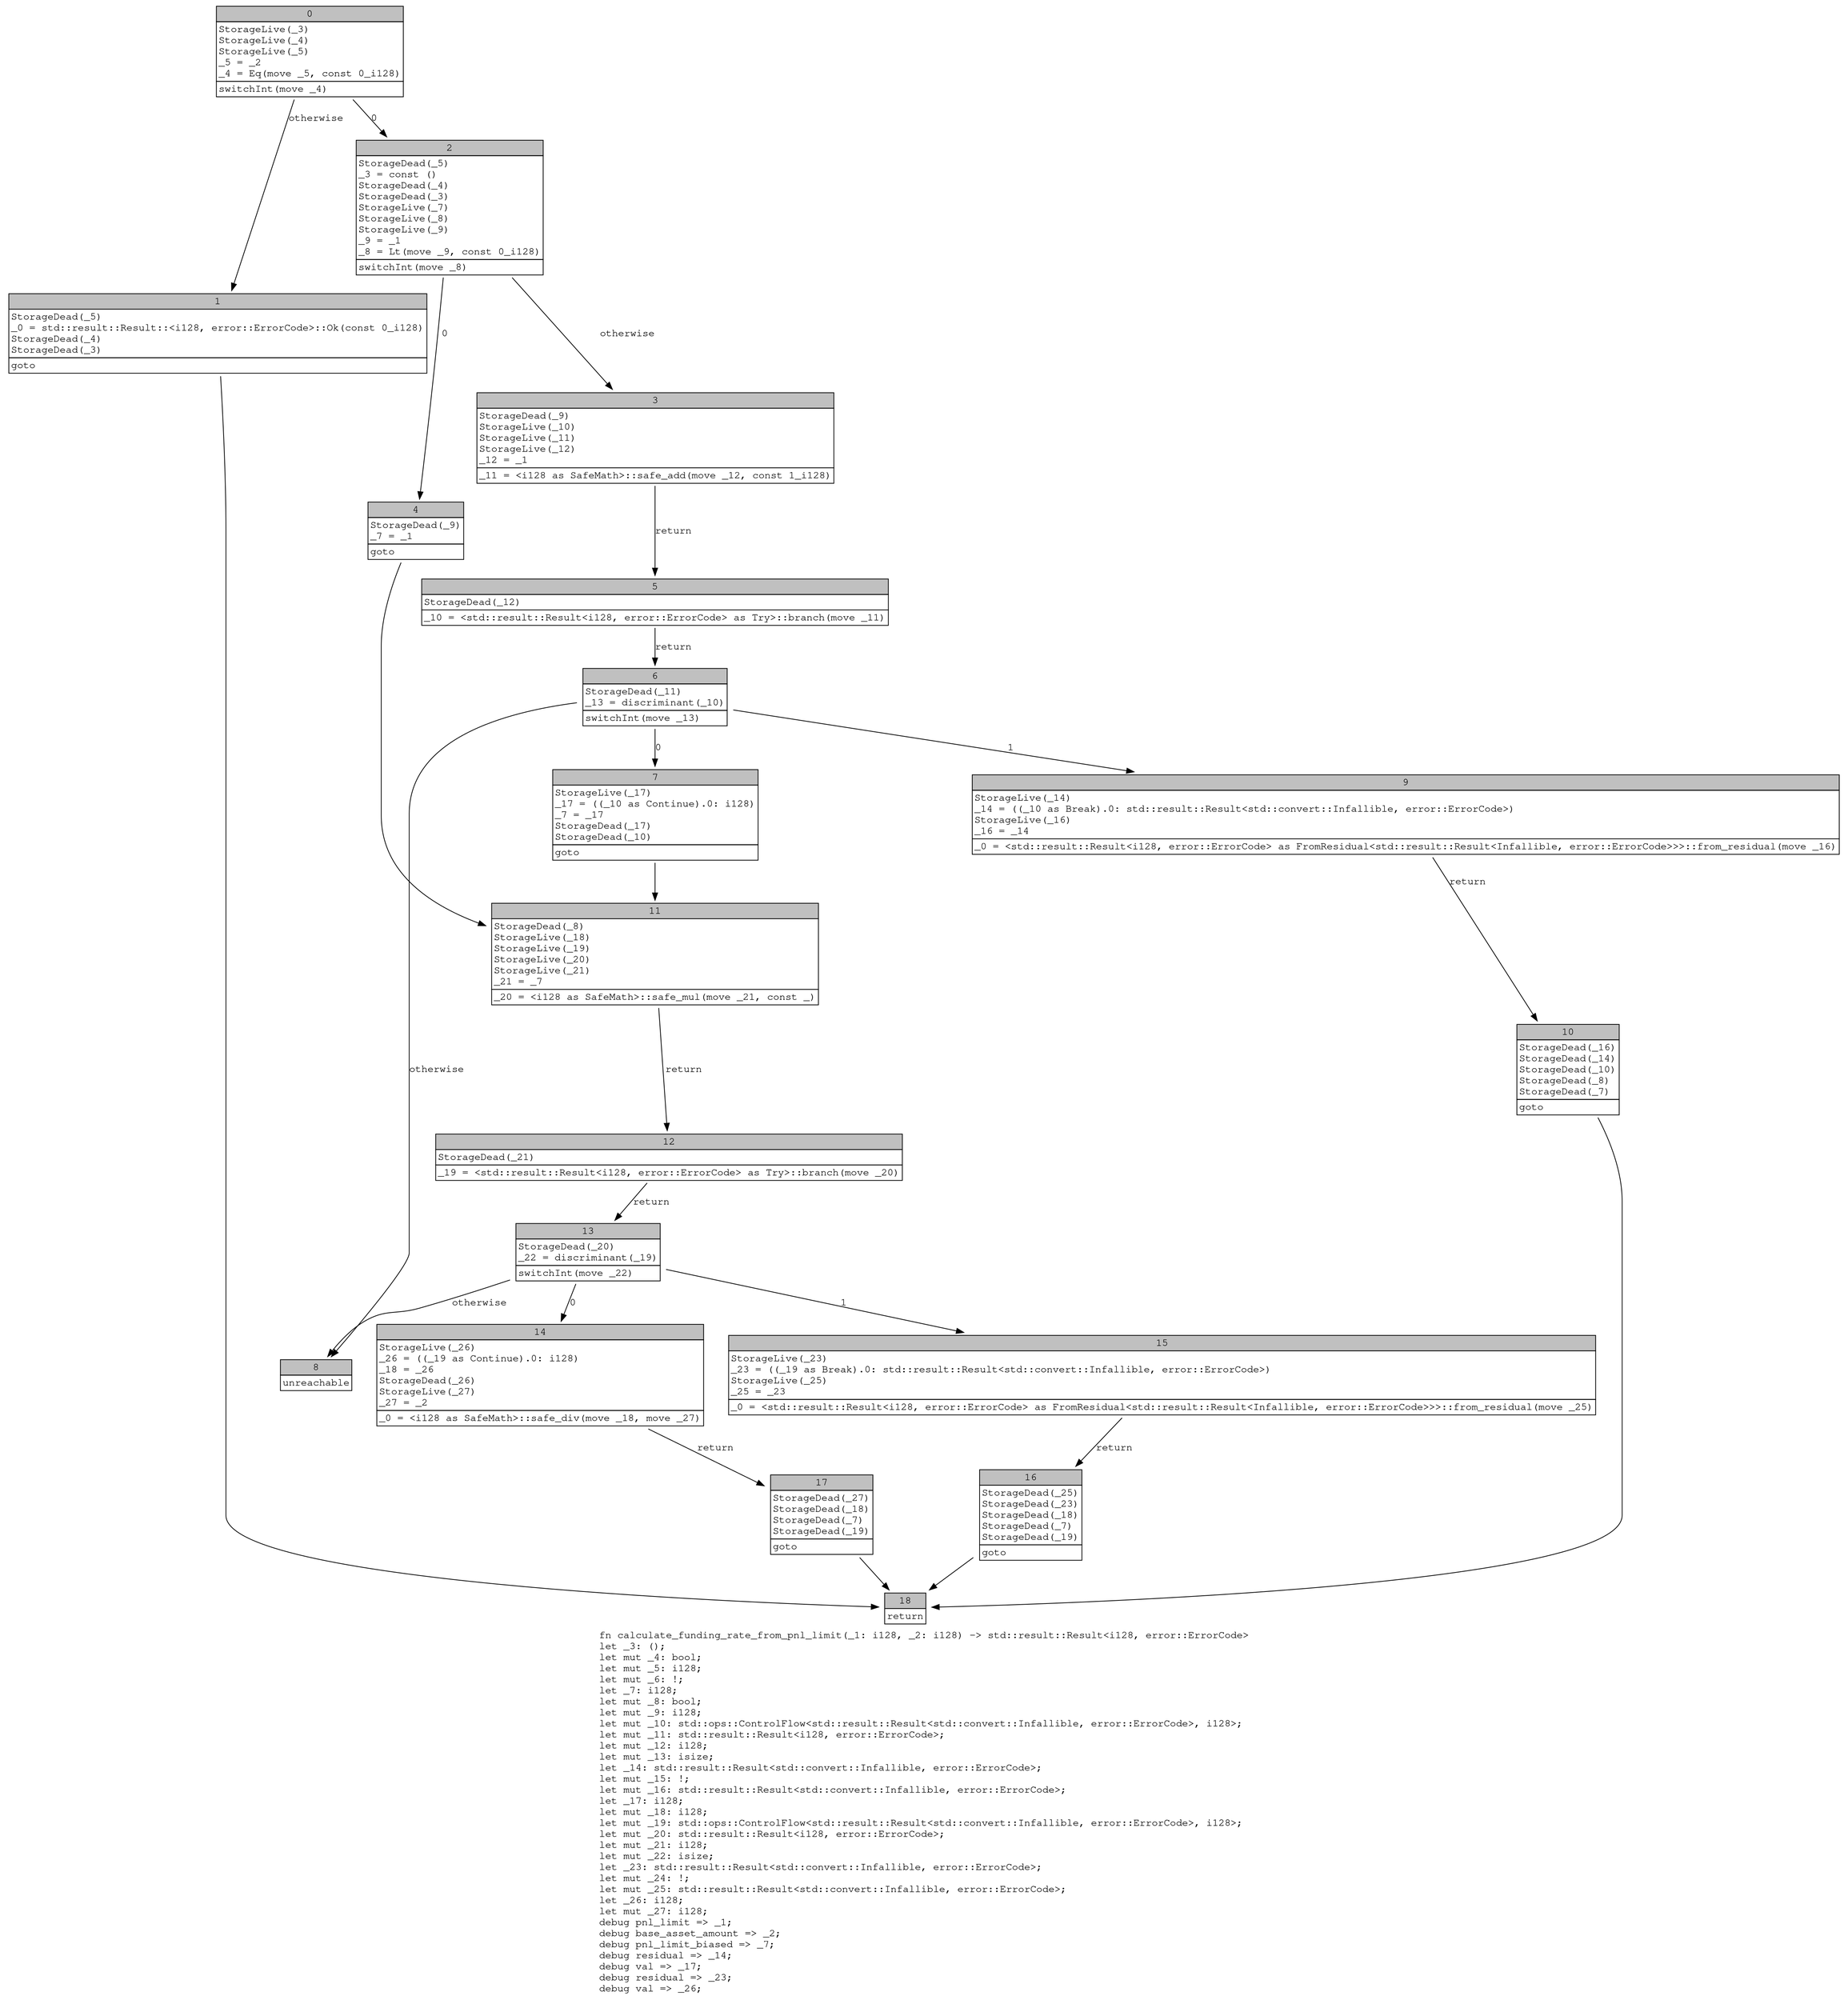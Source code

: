 digraph Mir_0_2306 {
    graph [fontname="Courier, monospace"];
    node [fontname="Courier, monospace"];
    edge [fontname="Courier, monospace"];
    label=<fn calculate_funding_rate_from_pnl_limit(_1: i128, _2: i128) -&gt; std::result::Result&lt;i128, error::ErrorCode&gt;<br align="left"/>let _3: ();<br align="left"/>let mut _4: bool;<br align="left"/>let mut _5: i128;<br align="left"/>let mut _6: !;<br align="left"/>let _7: i128;<br align="left"/>let mut _8: bool;<br align="left"/>let mut _9: i128;<br align="left"/>let mut _10: std::ops::ControlFlow&lt;std::result::Result&lt;std::convert::Infallible, error::ErrorCode&gt;, i128&gt;;<br align="left"/>let mut _11: std::result::Result&lt;i128, error::ErrorCode&gt;;<br align="left"/>let mut _12: i128;<br align="left"/>let mut _13: isize;<br align="left"/>let _14: std::result::Result&lt;std::convert::Infallible, error::ErrorCode&gt;;<br align="left"/>let mut _15: !;<br align="left"/>let mut _16: std::result::Result&lt;std::convert::Infallible, error::ErrorCode&gt;;<br align="left"/>let _17: i128;<br align="left"/>let mut _18: i128;<br align="left"/>let mut _19: std::ops::ControlFlow&lt;std::result::Result&lt;std::convert::Infallible, error::ErrorCode&gt;, i128&gt;;<br align="left"/>let mut _20: std::result::Result&lt;i128, error::ErrorCode&gt;;<br align="left"/>let mut _21: i128;<br align="left"/>let mut _22: isize;<br align="left"/>let _23: std::result::Result&lt;std::convert::Infallible, error::ErrorCode&gt;;<br align="left"/>let mut _24: !;<br align="left"/>let mut _25: std::result::Result&lt;std::convert::Infallible, error::ErrorCode&gt;;<br align="left"/>let _26: i128;<br align="left"/>let mut _27: i128;<br align="left"/>debug pnl_limit =&gt; _1;<br align="left"/>debug base_asset_amount =&gt; _2;<br align="left"/>debug pnl_limit_biased =&gt; _7;<br align="left"/>debug residual =&gt; _14;<br align="left"/>debug val =&gt; _17;<br align="left"/>debug residual =&gt; _23;<br align="left"/>debug val =&gt; _26;<br align="left"/>>;
    bb0__0_2306 [shape="none", label=<<table border="0" cellborder="1" cellspacing="0"><tr><td bgcolor="gray" align="center" colspan="1">0</td></tr><tr><td align="left" balign="left">StorageLive(_3)<br/>StorageLive(_4)<br/>StorageLive(_5)<br/>_5 = _2<br/>_4 = Eq(move _5, const 0_i128)<br/></td></tr><tr><td align="left">switchInt(move _4)</td></tr></table>>];
    bb1__0_2306 [shape="none", label=<<table border="0" cellborder="1" cellspacing="0"><tr><td bgcolor="gray" align="center" colspan="1">1</td></tr><tr><td align="left" balign="left">StorageDead(_5)<br/>_0 = std::result::Result::&lt;i128, error::ErrorCode&gt;::Ok(const 0_i128)<br/>StorageDead(_4)<br/>StorageDead(_3)<br/></td></tr><tr><td align="left">goto</td></tr></table>>];
    bb2__0_2306 [shape="none", label=<<table border="0" cellborder="1" cellspacing="0"><tr><td bgcolor="gray" align="center" colspan="1">2</td></tr><tr><td align="left" balign="left">StorageDead(_5)<br/>_3 = const ()<br/>StorageDead(_4)<br/>StorageDead(_3)<br/>StorageLive(_7)<br/>StorageLive(_8)<br/>StorageLive(_9)<br/>_9 = _1<br/>_8 = Lt(move _9, const 0_i128)<br/></td></tr><tr><td align="left">switchInt(move _8)</td></tr></table>>];
    bb3__0_2306 [shape="none", label=<<table border="0" cellborder="1" cellspacing="0"><tr><td bgcolor="gray" align="center" colspan="1">3</td></tr><tr><td align="left" balign="left">StorageDead(_9)<br/>StorageLive(_10)<br/>StorageLive(_11)<br/>StorageLive(_12)<br/>_12 = _1<br/></td></tr><tr><td align="left">_11 = &lt;i128 as SafeMath&gt;::safe_add(move _12, const 1_i128)</td></tr></table>>];
    bb4__0_2306 [shape="none", label=<<table border="0" cellborder="1" cellspacing="0"><tr><td bgcolor="gray" align="center" colspan="1">4</td></tr><tr><td align="left" balign="left">StorageDead(_9)<br/>_7 = _1<br/></td></tr><tr><td align="left">goto</td></tr></table>>];
    bb5__0_2306 [shape="none", label=<<table border="0" cellborder="1" cellspacing="0"><tr><td bgcolor="gray" align="center" colspan="1">5</td></tr><tr><td align="left" balign="left">StorageDead(_12)<br/></td></tr><tr><td align="left">_10 = &lt;std::result::Result&lt;i128, error::ErrorCode&gt; as Try&gt;::branch(move _11)</td></tr></table>>];
    bb6__0_2306 [shape="none", label=<<table border="0" cellborder="1" cellspacing="0"><tr><td bgcolor="gray" align="center" colspan="1">6</td></tr><tr><td align="left" balign="left">StorageDead(_11)<br/>_13 = discriminant(_10)<br/></td></tr><tr><td align="left">switchInt(move _13)</td></tr></table>>];
    bb7__0_2306 [shape="none", label=<<table border="0" cellborder="1" cellspacing="0"><tr><td bgcolor="gray" align="center" colspan="1">7</td></tr><tr><td align="left" balign="left">StorageLive(_17)<br/>_17 = ((_10 as Continue).0: i128)<br/>_7 = _17<br/>StorageDead(_17)<br/>StorageDead(_10)<br/></td></tr><tr><td align="left">goto</td></tr></table>>];
    bb8__0_2306 [shape="none", label=<<table border="0" cellborder="1" cellspacing="0"><tr><td bgcolor="gray" align="center" colspan="1">8</td></tr><tr><td align="left">unreachable</td></tr></table>>];
    bb9__0_2306 [shape="none", label=<<table border="0" cellborder="1" cellspacing="0"><tr><td bgcolor="gray" align="center" colspan="1">9</td></tr><tr><td align="left" balign="left">StorageLive(_14)<br/>_14 = ((_10 as Break).0: std::result::Result&lt;std::convert::Infallible, error::ErrorCode&gt;)<br/>StorageLive(_16)<br/>_16 = _14<br/></td></tr><tr><td align="left">_0 = &lt;std::result::Result&lt;i128, error::ErrorCode&gt; as FromResidual&lt;std::result::Result&lt;Infallible, error::ErrorCode&gt;&gt;&gt;::from_residual(move _16)</td></tr></table>>];
    bb10__0_2306 [shape="none", label=<<table border="0" cellborder="1" cellspacing="0"><tr><td bgcolor="gray" align="center" colspan="1">10</td></tr><tr><td align="left" balign="left">StorageDead(_16)<br/>StorageDead(_14)<br/>StorageDead(_10)<br/>StorageDead(_8)<br/>StorageDead(_7)<br/></td></tr><tr><td align="left">goto</td></tr></table>>];
    bb11__0_2306 [shape="none", label=<<table border="0" cellborder="1" cellspacing="0"><tr><td bgcolor="gray" align="center" colspan="1">11</td></tr><tr><td align="left" balign="left">StorageDead(_8)<br/>StorageLive(_18)<br/>StorageLive(_19)<br/>StorageLive(_20)<br/>StorageLive(_21)<br/>_21 = _7<br/></td></tr><tr><td align="left">_20 = &lt;i128 as SafeMath&gt;::safe_mul(move _21, const _)</td></tr></table>>];
    bb12__0_2306 [shape="none", label=<<table border="0" cellborder="1" cellspacing="0"><tr><td bgcolor="gray" align="center" colspan="1">12</td></tr><tr><td align="left" balign="left">StorageDead(_21)<br/></td></tr><tr><td align="left">_19 = &lt;std::result::Result&lt;i128, error::ErrorCode&gt; as Try&gt;::branch(move _20)</td></tr></table>>];
    bb13__0_2306 [shape="none", label=<<table border="0" cellborder="1" cellspacing="0"><tr><td bgcolor="gray" align="center" colspan="1">13</td></tr><tr><td align="left" balign="left">StorageDead(_20)<br/>_22 = discriminant(_19)<br/></td></tr><tr><td align="left">switchInt(move _22)</td></tr></table>>];
    bb14__0_2306 [shape="none", label=<<table border="0" cellborder="1" cellspacing="0"><tr><td bgcolor="gray" align="center" colspan="1">14</td></tr><tr><td align="left" balign="left">StorageLive(_26)<br/>_26 = ((_19 as Continue).0: i128)<br/>_18 = _26<br/>StorageDead(_26)<br/>StorageLive(_27)<br/>_27 = _2<br/></td></tr><tr><td align="left">_0 = &lt;i128 as SafeMath&gt;::safe_div(move _18, move _27)</td></tr></table>>];
    bb15__0_2306 [shape="none", label=<<table border="0" cellborder="1" cellspacing="0"><tr><td bgcolor="gray" align="center" colspan="1">15</td></tr><tr><td align="left" balign="left">StorageLive(_23)<br/>_23 = ((_19 as Break).0: std::result::Result&lt;std::convert::Infallible, error::ErrorCode&gt;)<br/>StorageLive(_25)<br/>_25 = _23<br/></td></tr><tr><td align="left">_0 = &lt;std::result::Result&lt;i128, error::ErrorCode&gt; as FromResidual&lt;std::result::Result&lt;Infallible, error::ErrorCode&gt;&gt;&gt;::from_residual(move _25)</td></tr></table>>];
    bb16__0_2306 [shape="none", label=<<table border="0" cellborder="1" cellspacing="0"><tr><td bgcolor="gray" align="center" colspan="1">16</td></tr><tr><td align="left" balign="left">StorageDead(_25)<br/>StorageDead(_23)<br/>StorageDead(_18)<br/>StorageDead(_7)<br/>StorageDead(_19)<br/></td></tr><tr><td align="left">goto</td></tr></table>>];
    bb17__0_2306 [shape="none", label=<<table border="0" cellborder="1" cellspacing="0"><tr><td bgcolor="gray" align="center" colspan="1">17</td></tr><tr><td align="left" balign="left">StorageDead(_27)<br/>StorageDead(_18)<br/>StorageDead(_7)<br/>StorageDead(_19)<br/></td></tr><tr><td align="left">goto</td></tr></table>>];
    bb18__0_2306 [shape="none", label=<<table border="0" cellborder="1" cellspacing="0"><tr><td bgcolor="gray" align="center" colspan="1">18</td></tr><tr><td align="left">return</td></tr></table>>];
    bb0__0_2306 -> bb2__0_2306 [label="0"];
    bb0__0_2306 -> bb1__0_2306 [label="otherwise"];
    bb1__0_2306 -> bb18__0_2306 [label=""];
    bb2__0_2306 -> bb4__0_2306 [label="0"];
    bb2__0_2306 -> bb3__0_2306 [label="otherwise"];
    bb3__0_2306 -> bb5__0_2306 [label="return"];
    bb4__0_2306 -> bb11__0_2306 [label=""];
    bb5__0_2306 -> bb6__0_2306 [label="return"];
    bb6__0_2306 -> bb7__0_2306 [label="0"];
    bb6__0_2306 -> bb9__0_2306 [label="1"];
    bb6__0_2306 -> bb8__0_2306 [label="otherwise"];
    bb7__0_2306 -> bb11__0_2306 [label=""];
    bb9__0_2306 -> bb10__0_2306 [label="return"];
    bb10__0_2306 -> bb18__0_2306 [label=""];
    bb11__0_2306 -> bb12__0_2306 [label="return"];
    bb12__0_2306 -> bb13__0_2306 [label="return"];
    bb13__0_2306 -> bb14__0_2306 [label="0"];
    bb13__0_2306 -> bb15__0_2306 [label="1"];
    bb13__0_2306 -> bb8__0_2306 [label="otherwise"];
    bb14__0_2306 -> bb17__0_2306 [label="return"];
    bb15__0_2306 -> bb16__0_2306 [label="return"];
    bb16__0_2306 -> bb18__0_2306 [label=""];
    bb17__0_2306 -> bb18__0_2306 [label=""];
}
